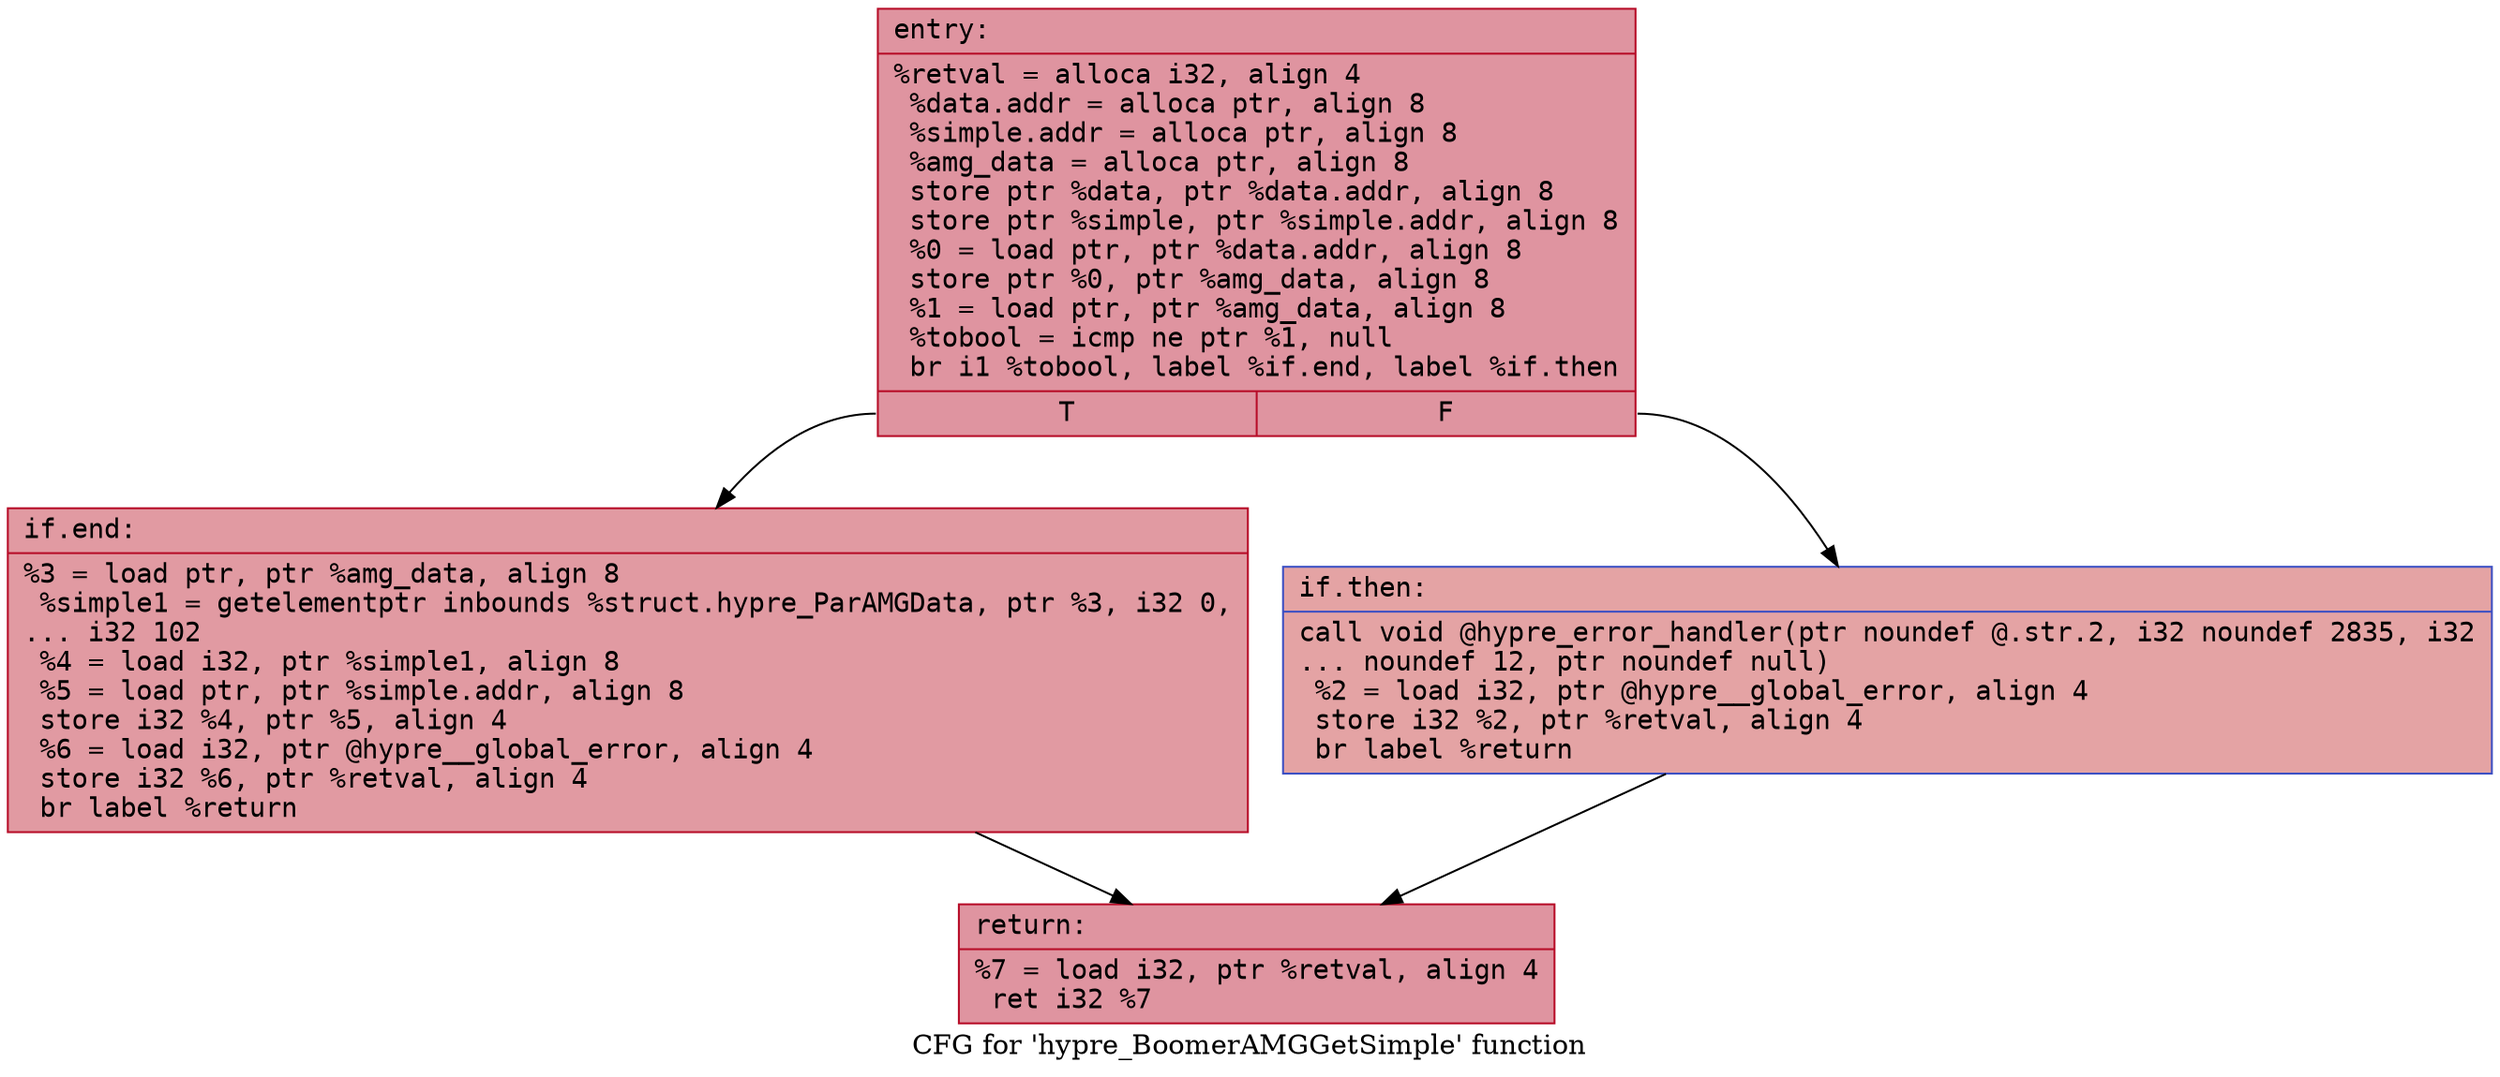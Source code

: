 digraph "CFG for 'hypre_BoomerAMGGetSimple' function" {
	label="CFG for 'hypre_BoomerAMGGetSimple' function";

	Node0x55fa80ab4980 [shape=record,color="#b70d28ff", style=filled, fillcolor="#b70d2870" fontname="Courier",label="{entry:\l|  %retval = alloca i32, align 4\l  %data.addr = alloca ptr, align 8\l  %simple.addr = alloca ptr, align 8\l  %amg_data = alloca ptr, align 8\l  store ptr %data, ptr %data.addr, align 8\l  store ptr %simple, ptr %simple.addr, align 8\l  %0 = load ptr, ptr %data.addr, align 8\l  store ptr %0, ptr %amg_data, align 8\l  %1 = load ptr, ptr %amg_data, align 8\l  %tobool = icmp ne ptr %1, null\l  br i1 %tobool, label %if.end, label %if.then\l|{<s0>T|<s1>F}}"];
	Node0x55fa80ab4980:s0 -> Node0x55fa80ab4fc0[tooltip="entry -> if.end\nProbability 62.50%" ];
	Node0x55fa80ab4980:s1 -> Node0x55fa80ab5030[tooltip="entry -> if.then\nProbability 37.50%" ];
	Node0x55fa80ab5030 [shape=record,color="#3d50c3ff", style=filled, fillcolor="#c32e3170" fontname="Courier",label="{if.then:\l|  call void @hypre_error_handler(ptr noundef @.str.2, i32 noundef 2835, i32\l... noundef 12, ptr noundef null)\l  %2 = load i32, ptr @hypre__global_error, align 4\l  store i32 %2, ptr %retval, align 4\l  br label %return\l}"];
	Node0x55fa80ab5030 -> Node0x55fa80ab54f0[tooltip="if.then -> return\nProbability 100.00%" ];
	Node0x55fa80ab4fc0 [shape=record,color="#b70d28ff", style=filled, fillcolor="#bb1b2c70" fontname="Courier",label="{if.end:\l|  %3 = load ptr, ptr %amg_data, align 8\l  %simple1 = getelementptr inbounds %struct.hypre_ParAMGData, ptr %3, i32 0,\l... i32 102\l  %4 = load i32, ptr %simple1, align 8\l  %5 = load ptr, ptr %simple.addr, align 8\l  store i32 %4, ptr %5, align 4\l  %6 = load i32, ptr @hypre__global_error, align 4\l  store i32 %6, ptr %retval, align 4\l  br label %return\l}"];
	Node0x55fa80ab4fc0 -> Node0x55fa80ab54f0[tooltip="if.end -> return\nProbability 100.00%" ];
	Node0x55fa80ab54f0 [shape=record,color="#b70d28ff", style=filled, fillcolor="#b70d2870" fontname="Courier",label="{return:\l|  %7 = load i32, ptr %retval, align 4\l  ret i32 %7\l}"];
}
